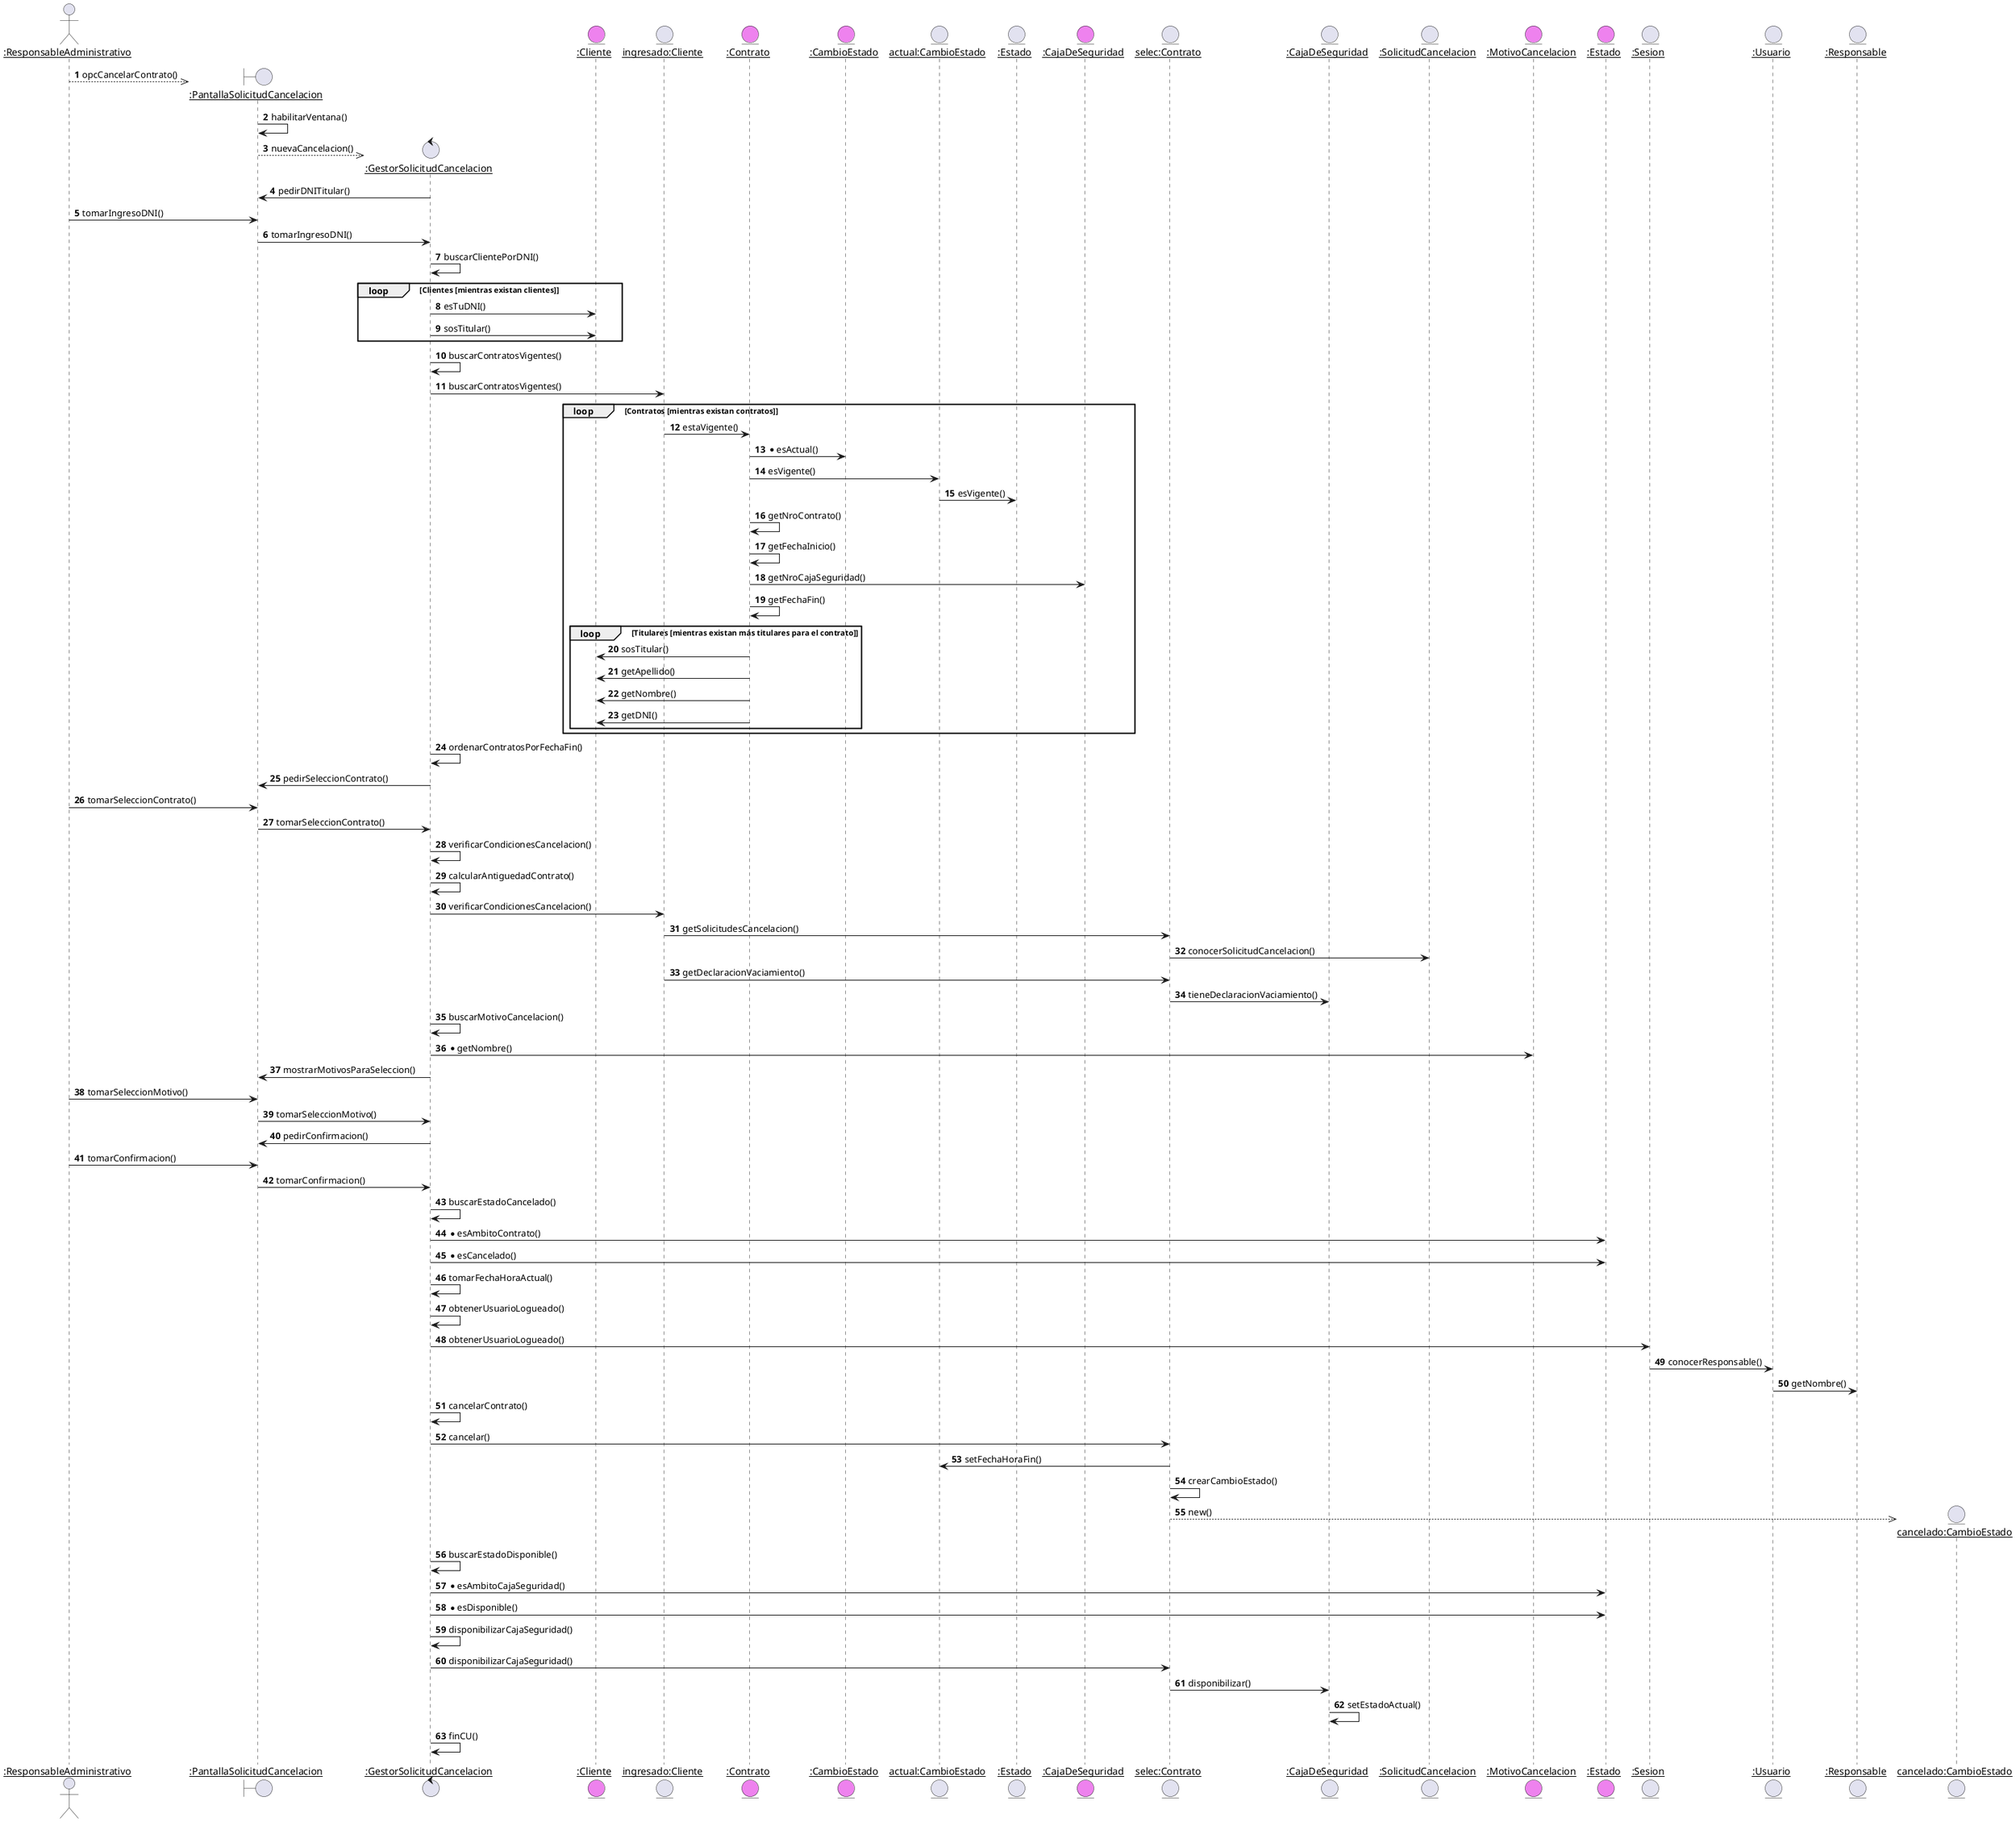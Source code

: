 @startuml
autonumber 

actor "__:ResponsableAdministrativo__" as RA 
boundary "__:PantallaSolicitudCancelacion__" as Pantalla
control "__:GestorSolicitudCancelacion__" as Gestor

RA -->>Pantalla**: opcCancelarContrato()
Pantalla -> Pantalla: habilitarVentana()
Pantalla -->> Gestor**: nuevaCancelacion()
Gestor -> Pantalla: pedirDNITitular()
RA -> Pantalla: tomarIngresoDNI()
Pantalla -> Gestor: tomarIngresoDNI()

Gestor -> Gestor: buscarClientePorDNI()
entity "__:Cliente__" as Clientes #violet 
loop Clientes [mientras existan clientes]
    Gestor -> Clientes: esTuDNI()
    Gestor -> Clientes: sosTitular()
end
'obtiene el cliente que tiene ese número de DNI y es titular
entity "__ingresado:Cliente__" as Cliente 

entity "__:Contrato__" as Contratos #violet 
entity "__:CambioEstado__" as CE #violet 
entity "__actual:CambioEstado__" as actualCE 
entity "__:Estado__" as E 

Gestor -> Gestor: buscarContratosVigentes()
Gestor -> Cliente: buscarContratosVigentes()

entity "__:CajaDeSeguridad__" as CajasSeguridad #Violet
loop Contratos [mientras existan contratos]
    'obtengo los vigentes recorriendo sus cambios de estado
    Cliente -> Contratos: estaVigente()
    Contratos -> CE: *esActual()
    Contratos -> actualCE: esVigente()
    actualCE -> E: esVigente()

    Contratos -> Contratos: getNroContrato()
    Contratos -> Contratos: getFechaInicio()
    Contratos -> CajasSeguridad: getNroCajaSeguridad()
    Contratos -> Contratos: getFechaFin()

    loop Titulares [mientras existan más titulares para el contrato]
        Contratos -> Clientes: sosTitular()
        Contratos -> Clientes: getApellido()
        Contratos -> Clientes: getNombre()
        Contratos -> Clientes: getDNI()
    end

end

Gestor -> Gestor: ordenarContratosPorFechaFin()
Gestor -> Pantalla: pedirSeleccionContrato()
RA -> Pantalla: tomarSeleccionContrato()
Pantalla -> Gestor: tomarSeleccionContrato()
entity "__selec:Contrato__" as ContratoSeleccionado
entity "__:CajaDeSeguridad__" as CajaSeguridad

Gestor -> Gestor: verificarCondicionesCancelacion()
'fecha inicio del seleccionado ya la tiene
Gestor -> Gestor: calcularAntiguedadContrato()

Gestor -> Cliente: verificarCondicionesCancelacion()
Cliente -> ContratoSeleccionado: getSolicitudesCancelacion()
entity "__:SolicitudCancelacion__" as Solicitud 
ContratoSeleccionado -> Solicitud: conocerSolicitudCancelacion()

Cliente -> ContratoSeleccionado: getDeclaracionVaciamiento()
ContratoSeleccionado -> CajaSeguridad: tieneDeclaracionVaciamiento()

Gestor -> Gestor: buscarMotivoCancelacion()
entity "__:MotivoCancelacion__" as Motivos #Violet 
Gestor -> Motivos: *getNombre()
Gestor -> Pantalla: mostrarMotivosParaSeleccion()
RA -> Pantalla: tomarSeleccionMotivo()
Pantalla -> Gestor: tomarSeleccionMotivo()

Gestor -> Pantalla: pedirConfirmacion()
RA -> Pantalla: tomarConfirmacion()
Pantalla -> Gestor: tomarConfirmacion()

Gestor -> Gestor: buscarEstadoCancelado()
entity "__:Estado__" as Estados #violet 
Gestor -> Estados: *esAmbitoContrato()
Gestor -> Estados: *esCancelado()

Gestor -> Gestor: tomarFechaHoraActual()

Gestor -> Gestor: obtenerUsuarioLogueado()
entity "__:Sesion__" as Sesion 
entity "__:Usuario__" as Usuario 
entity "__:Responsable__" as Responsable 
Gestor -> Sesion: obtenerUsuarioLogueado()
Sesion -> Usuario: conocerResponsable()
Usuario-> Responsable: getNombre()

Gestor -> Gestor: cancelarContrato()
Gestor -> ContratoSeleccionado: cancelar()

ContratoSeleccionado -> actualCE: setFechaHoraFin()
ContratoSeleccionado -> ContratoSeleccionado: crearCambioEstado()
entity "__cancelado:CambioEstado__" as newCE 
ContratoSeleccionado -->> newCE**: new()

Gestor -> Gestor: buscarEstadoDisponible()
Gestor -> Estados: *esAmbitoCajaSeguridad()
Gestor -> Estados: *esDisponible()

Gestor -> Gestor: disponibilizarCajaSeguridad()
Gestor -> ContratoSeleccionado: disponibilizarCajaSeguridad()
ContratoSeleccionado -> CajaSeguridad: disponibilizar()
CajaSeguridad -> CajaSeguridad: setEstadoActual()

Gestor -> Gestor: finCU()
@enduml